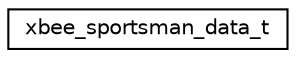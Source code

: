 digraph "Graphical Class Hierarchy"
{
  edge [fontname="Helvetica",fontsize="10",labelfontname="Helvetica",labelfontsize="10"];
  node [fontname="Helvetica",fontsize="10",shape=record];
  rankdir="LR";
  Node1 [label="xbee_sportsman_data_t",height=0.2,width=0.4,color="black", fillcolor="white", style="filled",URL="$structxbee__sportsman__data__t.html"];
}
